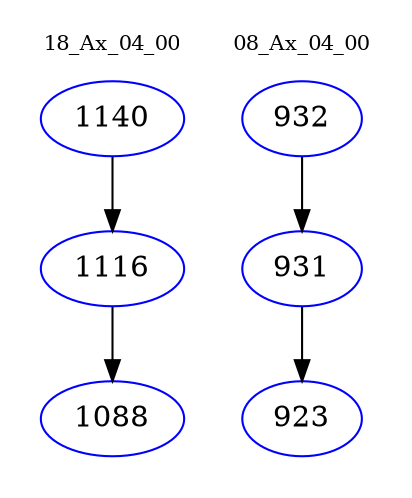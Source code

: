 digraph{
subgraph cluster_0 {
color = white
label = "18_Ax_04_00";
fontsize=10;
T0_1140 [label="1140", color="blue"]
T0_1140 -> T0_1116 [color="black"]
T0_1116 [label="1116", color="blue"]
T0_1116 -> T0_1088 [color="black"]
T0_1088 [label="1088", color="blue"]
}
subgraph cluster_1 {
color = white
label = "08_Ax_04_00";
fontsize=10;
T1_932 [label="932", color="blue"]
T1_932 -> T1_931 [color="black"]
T1_931 [label="931", color="blue"]
T1_931 -> T1_923 [color="black"]
T1_923 [label="923", color="blue"]
}
}
